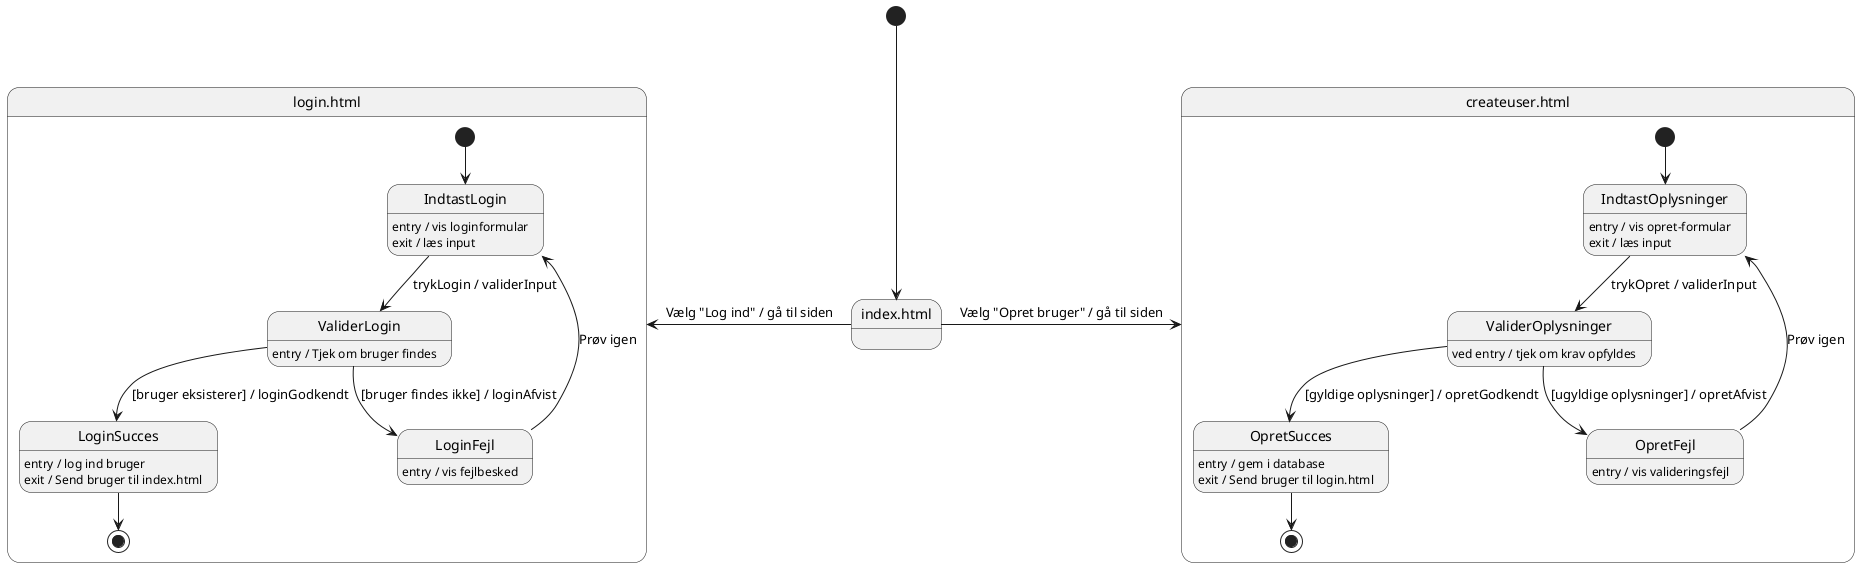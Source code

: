 @startuml
[*] --> Index

state "index.html" as Index

Index -left->  LogInd : Vælg "Log ind" / gå til siden
Index -right-> OpretBruger : Vælg "Opret bruger" / gå til siden

state "login.html" as LogInd {
  [*] --> IndtastLogin

  IndtastLogin : entry / vis loginformular
  IndtastLogin : exit / læs input

  ValiderLogin : entry / Tjek om bruger findes

  LoginFejl : entry / vis fejlbesked

  LoginSucces : entry / log ind bruger
  LoginSucces : exit / Send bruger til index.html

  IndtastLogin --> ValiderLogin : trykLogin / validerInput
  ValiderLogin --> LoginSucces : [bruger eksisterer] / loginGodkendt
  ValiderLogin --> LoginFejl : [bruger findes ikke] / loginAfvist
  LoginFejl --> IndtastLogin : Prøv igen
  LoginSucces --> [*]
}

state "createuser.html" as OpretBruger  {
  [*] --> IndtastOplysninger

  IndtastOplysninger : entry / vis opret-formular
  IndtastOplysninger : exit / læs input

  ValiderOplysninger : ved entry / tjek om krav opfyldes

  OpretFejl : entry / vis valideringsfejl

  OpretSucces : entry / gem i database
  OpretSucces : exit / Send bruger til login.html

  IndtastOplysninger --> ValiderOplysninger : trykOpret / validerInput
  ValiderOplysninger --> OpretSucces : [gyldige oplysninger] / opretGodkendt
  ValiderOplysninger --> OpretFejl : [ugyldige oplysninger] / opretAfvist
  OpretFejl --> IndtastOplysninger : Prøv igen
  OpretSucces --> [*]
}


@enduml
